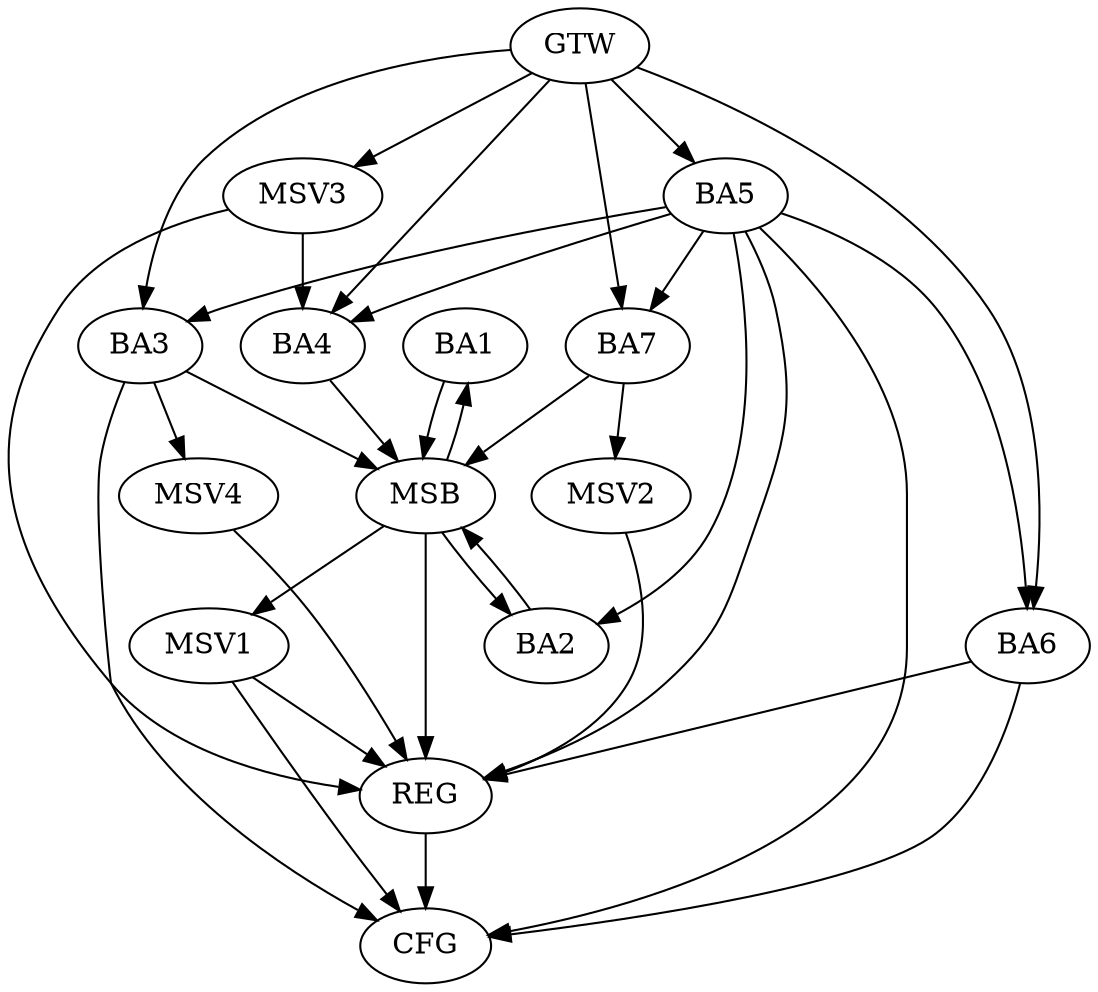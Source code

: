 strict digraph G {
  BA1 [ label="BA1" ];
  BA2 [ label="BA2" ];
  BA3 [ label="BA3" ];
  BA4 [ label="BA4" ];
  BA5 [ label="BA5" ];
  BA6 [ label="BA6" ];
  BA7 [ label="BA7" ];
  GTW [ label="GTW" ];
  REG [ label="REG" ];
  MSB [ label="MSB" ];
  CFG [ label="CFG" ];
  MSV1 [ label="MSV1" ];
  MSV2 [ label="MSV2" ];
  MSV3 [ label="MSV3" ];
  MSV4 [ label="MSV4" ];
  BA5 -> BA2;
  GTW -> BA3;
  GTW -> BA4;
  GTW -> BA5;
  GTW -> BA6;
  GTW -> BA7;
  BA5 -> REG;
  BA6 -> REG;
  BA1 -> MSB;
  MSB -> BA2;
  MSB -> REG;
  BA2 -> MSB;
  MSB -> BA1;
  BA3 -> MSB;
  BA4 -> MSB;
  BA7 -> MSB;
  BA6 -> CFG;
  BA5 -> CFG;
  BA3 -> CFG;
  REG -> CFG;
  BA5 -> BA3;
  BA5 -> BA4;
  BA5 -> BA7;
  BA5 -> BA6;
  MSB -> MSV1;
  MSV1 -> REG;
  MSV1 -> CFG;
  BA7 -> MSV2;
  MSV2 -> REG;
  MSV3 -> BA4;
  GTW -> MSV3;
  MSV3 -> REG;
  BA3 -> MSV4;
  MSV4 -> REG;
}
